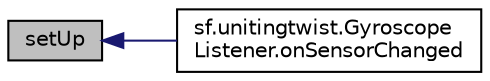 digraph "setUp"
{
  edge [fontname="Helvetica",fontsize="10",labelfontname="Helvetica",labelfontsize="10"];
  node [fontname="Helvetica",fontsize="10",shape=record];
  rankdir="LR";
  Node1 [label="setUp",height=0.2,width=0.4,color="black", fillcolor="grey75", style="filled", fontcolor="black"];
  Node1 -> Node2 [dir="back",color="midnightblue",fontsize="10",style="solid",fontname="Helvetica"];
  Node2 [label="sf.unitingtwist.Gyroscope\lListener.onSensorChanged",height=0.2,width=0.4,color="black", fillcolor="white", style="filled",URL="$classsf_1_1unitingtwist_1_1_gyroscope_listener.html#af9fd31ff49a1d915a5c85cd04d87d30b"];
}
